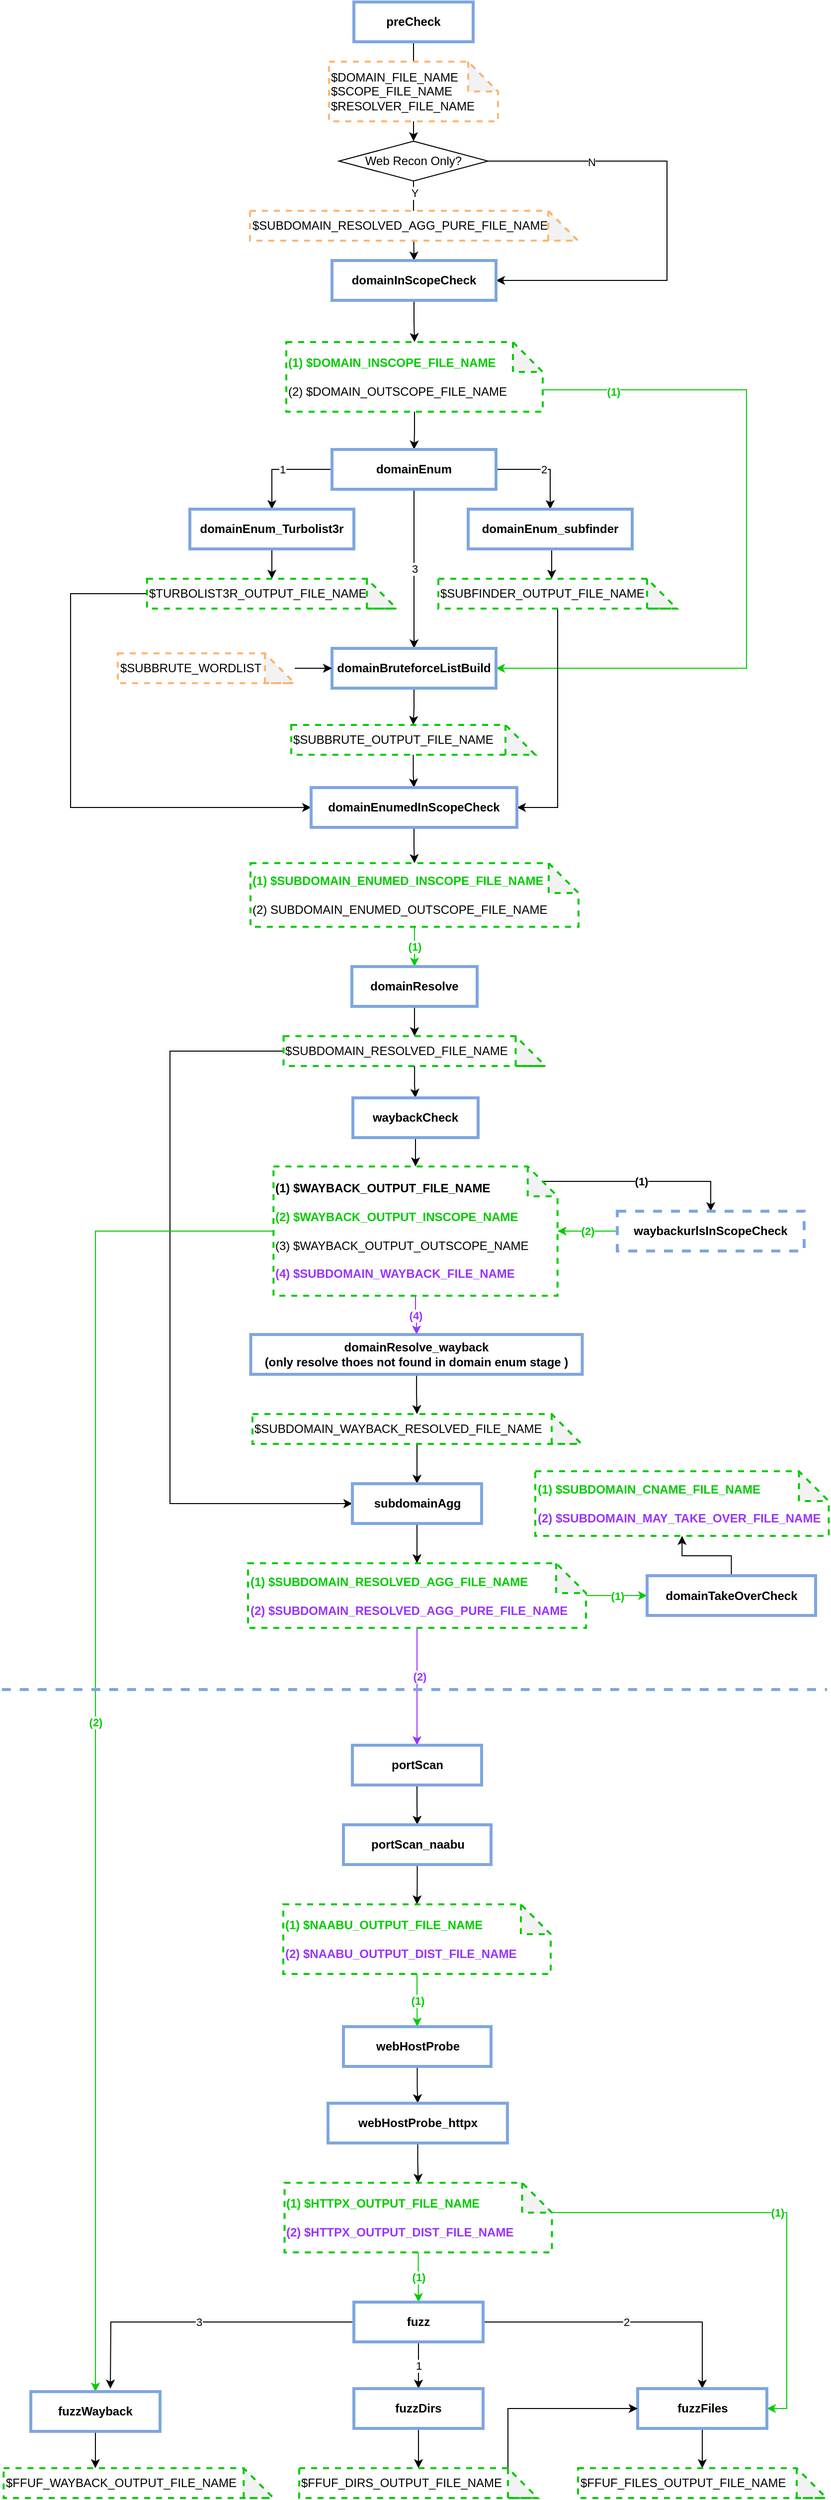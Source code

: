 <mxfile version="15.9.4" type="github">
  <diagram id="LXGc0nrao9tOf8FtnGRV" name="Page-1">
    <mxGraphModel dx="1422" dy="740" grid="1" gridSize="10" guides="1" tooltips="1" connect="1" arrows="1" fold="1" page="1" pageScale="1" pageWidth="850" pageHeight="1100" math="0" shadow="0">
      <root>
        <mxCell id="0" />
        <mxCell id="1" parent="0" />
        <mxCell id="cuUn9cVlMo7e2SbROQ6p-12" style="edgeStyle=orthogonalEdgeStyle;rounded=0;orthogonalLoop=1;jettySize=auto;html=1;entryX=0.5;entryY=0;entryDx=0;entryDy=0;entryPerimeter=0;" parent="1" source="cuUn9cVlMo7e2SbROQ6p-1" target="cuUn9cVlMo7e2SbROQ6p-11" edge="1">
          <mxGeometry relative="1" as="geometry" />
        </mxCell>
        <mxCell id="cuUn9cVlMo7e2SbROQ6p-1" value="preCheck" style="rounded=0;whiteSpace=wrap;html=1;strokeColor=#7EA6E0;strokeWidth=3;fontStyle=1" parent="1" vertex="1">
          <mxGeometry x="365" y="30" width="120" height="40" as="geometry" />
        </mxCell>
        <mxCell id="cuUn9cVlMo7e2SbROQ6p-9" value="&lt;div&gt;$DOMAIN_FILE_NAME&lt;/div&gt;&lt;div&gt;$SCOPE_FILE_NAME&lt;/div&gt;&lt;div&gt;$RESOLVER_FILE_NAME&lt;br&gt;&lt;/div&gt;" style="shape=note;whiteSpace=wrap;html=1;backgroundOutline=1;darkOpacity=0.05;dashed=1;align=left;strokeColor=#FFB570;strokeWidth=2;" parent="1" vertex="1">
          <mxGeometry x="340" y="90" width="170" height="60" as="geometry" />
        </mxCell>
        <mxCell id="cuUn9cVlMo7e2SbROQ6p-16" value="Y" style="edgeStyle=orthogonalEdgeStyle;rounded=0;orthogonalLoop=1;jettySize=auto;html=1;entryX=0.5;entryY=0;entryDx=0;entryDy=0;" parent="1" source="cuUn9cVlMo7e2SbROQ6p-11" target="cuUn9cVlMo7e2SbROQ6p-15" edge="1">
          <mxGeometry x="-0.716" y="1" relative="1" as="geometry">
            <mxPoint x="425" y="290" as="targetPoint" />
            <mxPoint as="offset" />
          </mxGeometry>
        </mxCell>
        <mxCell id="cuUn9cVlMo7e2SbROQ6p-17" style="edgeStyle=orthogonalEdgeStyle;rounded=0;orthogonalLoop=1;jettySize=auto;html=1;entryX=1;entryY=0.5;entryDx=0;entryDy=0;" parent="1" source="cuUn9cVlMo7e2SbROQ6p-11" target="cuUn9cVlMo7e2SbROQ6p-15" edge="1">
          <mxGeometry relative="1" as="geometry">
            <Array as="points">
              <mxPoint x="680" y="190" />
              <mxPoint x="680" y="310" />
            </Array>
          </mxGeometry>
        </mxCell>
        <mxCell id="cuUn9cVlMo7e2SbROQ6p-18" value="N" style="edgeLabel;html=1;align=center;verticalAlign=middle;resizable=0;points=[];" parent="cuUn9cVlMo7e2SbROQ6p-17" vertex="1" connectable="0">
          <mxGeometry x="-0.559" y="-1" relative="1" as="geometry">
            <mxPoint as="offset" />
          </mxGeometry>
        </mxCell>
        <mxCell id="cuUn9cVlMo7e2SbROQ6p-11" value="Web Recon Only?" style="strokeWidth=1;html=1;shape=mxgraph.flowchart.decision;whiteSpace=wrap;" parent="1" vertex="1">
          <mxGeometry x="350" y="170" width="150" height="40" as="geometry" />
        </mxCell>
        <mxCell id="cuUn9cVlMo7e2SbROQ6p-13" value="$SUBDOMAIN_RESOLVED_AGG_PURE_FILE_NAME" style="shape=note;whiteSpace=wrap;html=1;backgroundOutline=1;darkOpacity=0.05;dashed=1;align=left;strokeColor=#FFB570;strokeWidth=2;" parent="1" vertex="1">
          <mxGeometry x="260.5" y="240" width="330" height="30" as="geometry" />
        </mxCell>
        <mxCell id="cuUn9cVlMo7e2SbROQ6p-21" style="edgeStyle=orthogonalEdgeStyle;rounded=0;orthogonalLoop=1;jettySize=auto;html=1;" parent="1" source="cuUn9cVlMo7e2SbROQ6p-15" target="cuUn9cVlMo7e2SbROQ6p-20" edge="1">
          <mxGeometry relative="1" as="geometry" />
        </mxCell>
        <mxCell id="cuUn9cVlMo7e2SbROQ6p-15" value="domainInScopeCheck" style="rounded=0;whiteSpace=wrap;html=1;strokeColor=#7EA6E0;strokeWidth=3;fontStyle=1" parent="1" vertex="1">
          <mxGeometry x="343" y="290" width="165" height="40" as="geometry" />
        </mxCell>
        <mxCell id="cuUn9cVlMo7e2SbROQ6p-25" value="" style="edgeStyle=orthogonalEdgeStyle;rounded=0;orthogonalLoop=1;jettySize=auto;html=1;" parent="1" source="cuUn9cVlMo7e2SbROQ6p-20" target="cuUn9cVlMo7e2SbROQ6p-22" edge="1">
          <mxGeometry relative="1" as="geometry" />
        </mxCell>
        <mxCell id="cuUn9cVlMo7e2SbROQ6p-36" style="edgeStyle=orthogonalEdgeStyle;rounded=0;orthogonalLoop=1;jettySize=auto;html=1;exitX=0;exitY=0;exitDx=227;exitDy=50;exitPerimeter=0;entryX=1;entryY=0.5;entryDx=0;entryDy=0;strokeColor=#00CC00;" parent="1" source="cuUn9cVlMo7e2SbROQ6p-20" edge="1" target="cuUn9cVlMo7e2SbROQ6p-34">
          <mxGeometry relative="1" as="geometry">
            <mxPoint x="508" y="650" as="targetPoint" />
            <Array as="points">
              <mxPoint x="539" y="420" />
              <mxPoint x="760" y="420" />
              <mxPoint x="760" y="700" />
            </Array>
          </mxGeometry>
        </mxCell>
        <mxCell id="Xd_W4RnT6NYQOye98UK4-36" value="(1)" style="edgeLabel;html=1;align=center;verticalAlign=middle;resizable=0;points=[];fontColor=#00CC00;fontStyle=1" vertex="1" connectable="0" parent="cuUn9cVlMo7e2SbROQ6p-36">
          <mxGeometry x="-0.73" y="-2" relative="1" as="geometry">
            <mxPoint as="offset" />
          </mxGeometry>
        </mxCell>
        <mxCell id="cuUn9cVlMo7e2SbROQ6p-20" value="&lt;div&gt;&lt;font color=&quot;#00CC00&quot;&gt;&lt;b&gt;(1) $DOMAIN_INSCOPE_FILE_NAME&lt;/b&gt;&lt;/font&gt;&lt;/div&gt;&lt;div&gt;&lt;br&gt;&lt;/div&gt;&lt;div&gt;(2) $DOMAIN_OUTSCOPE_FILE_NAME&lt;/div&gt;" style="shape=note;whiteSpace=wrap;html=1;backgroundOutline=1;darkOpacity=0.05;dashed=1;align=left;strokeColor=#00CC00;strokeWidth=2;" parent="1" vertex="1">
          <mxGeometry x="297" y="372" width="258" height="70" as="geometry" />
        </mxCell>
        <mxCell id="cuUn9cVlMo7e2SbROQ6p-26" value="2" style="edgeStyle=orthogonalEdgeStyle;rounded=0;orthogonalLoop=1;jettySize=auto;html=1;entryX=0.5;entryY=0;entryDx=0;entryDy=0;exitX=1;exitY=0.5;exitDx=0;exitDy=0;" parent="1" source="cuUn9cVlMo7e2SbROQ6p-22" target="cuUn9cVlMo7e2SbROQ6p-24" edge="1">
          <mxGeometry relative="1" as="geometry">
            <mxPoint x="560" y="530" as="targetPoint" />
          </mxGeometry>
        </mxCell>
        <mxCell id="cuUn9cVlMo7e2SbROQ6p-27" value="1" style="edgeStyle=orthogonalEdgeStyle;rounded=0;orthogonalLoop=1;jettySize=auto;html=1;exitX=0;exitY=0.5;exitDx=0;exitDy=0;entryX=0.5;entryY=0;entryDx=0;entryDy=0;" parent="1" source="cuUn9cVlMo7e2SbROQ6p-22" target="cuUn9cVlMo7e2SbROQ6p-23" edge="1">
          <mxGeometry relative="1" as="geometry" />
        </mxCell>
        <mxCell id="cuUn9cVlMo7e2SbROQ6p-35" value="3" style="edgeStyle=orthogonalEdgeStyle;rounded=0;orthogonalLoop=1;jettySize=auto;html=1;entryX=0.5;entryY=0;entryDx=0;entryDy=0;" parent="1" source="cuUn9cVlMo7e2SbROQ6p-22" target="cuUn9cVlMo7e2SbROQ6p-34" edge="1">
          <mxGeometry relative="1" as="geometry" />
        </mxCell>
        <mxCell id="cuUn9cVlMo7e2SbROQ6p-22" value="domainEnum" style="rounded=0;whiteSpace=wrap;html=1;strokeColor=#7EA6E0;strokeWidth=3;fontStyle=1" parent="1" vertex="1">
          <mxGeometry x="343" y="480" width="165" height="40" as="geometry" />
        </mxCell>
        <mxCell id="cuUn9cVlMo7e2SbROQ6p-30" value="" style="edgeStyle=orthogonalEdgeStyle;rounded=0;orthogonalLoop=1;jettySize=auto;html=1;" parent="1" source="cuUn9cVlMo7e2SbROQ6p-23" target="cuUn9cVlMo7e2SbROQ6p-28" edge="1">
          <mxGeometry relative="1" as="geometry" />
        </mxCell>
        <mxCell id="cuUn9cVlMo7e2SbROQ6p-23" value="domainEnum_Turbolist3r" style="rounded=0;whiteSpace=wrap;html=1;strokeColor=#7EA6E0;strokeWidth=3;fontStyle=1" parent="1" vertex="1">
          <mxGeometry x="200" y="540" width="165" height="40" as="geometry" />
        </mxCell>
        <mxCell id="cuUn9cVlMo7e2SbROQ6p-33" style="edgeStyle=orthogonalEdgeStyle;rounded=0;orthogonalLoop=1;jettySize=auto;html=1;exitX=0.5;exitY=1;exitDx=0;exitDy=0;entryX=0.475;entryY=0;entryDx=0;entryDy=0;entryPerimeter=0;" parent="1" source="cuUn9cVlMo7e2SbROQ6p-24" target="cuUn9cVlMo7e2SbROQ6p-29" edge="1">
          <mxGeometry relative="1" as="geometry" />
        </mxCell>
        <mxCell id="cuUn9cVlMo7e2SbROQ6p-24" value="domainEnum_subfinder" style="rounded=0;whiteSpace=wrap;html=1;strokeColor=#7EA6E0;strokeWidth=3;fontStyle=1" parent="1" vertex="1">
          <mxGeometry x="480" y="540" width="165" height="40" as="geometry" />
        </mxCell>
        <mxCell id="cuUn9cVlMo7e2SbROQ6p-47" style="edgeStyle=orthogonalEdgeStyle;rounded=0;orthogonalLoop=1;jettySize=auto;html=1;entryX=0;entryY=0.5;entryDx=0;entryDy=0;exitX=0;exitY=0.5;exitDx=0;exitDy=0;exitPerimeter=0;" parent="1" source="cuUn9cVlMo7e2SbROQ6p-28" target="cuUn9cVlMo7e2SbROQ6p-44" edge="1">
          <mxGeometry relative="1" as="geometry">
            <Array as="points">
              <mxPoint x="80" y="625" />
              <mxPoint x="80" y="840" />
            </Array>
          </mxGeometry>
        </mxCell>
        <mxCell id="cuUn9cVlMo7e2SbROQ6p-28" value="$TURBOLIST3R_OUTPUT_FILE_NAME" style="shape=note;whiteSpace=wrap;html=1;backgroundOutline=1;darkOpacity=0.05;dashed=1;align=left;strokeColor=#00CC00;strokeWidth=2;" parent="1" vertex="1">
          <mxGeometry x="156.88" y="610" width="251.25" height="30" as="geometry" />
        </mxCell>
        <mxCell id="cuUn9cVlMo7e2SbROQ6p-46" style="edgeStyle=orthogonalEdgeStyle;rounded=0;orthogonalLoop=1;jettySize=auto;html=1;entryX=1;entryY=0.5;entryDx=0;entryDy=0;" parent="1" source="cuUn9cVlMo7e2SbROQ6p-29" target="cuUn9cVlMo7e2SbROQ6p-44" edge="1">
          <mxGeometry relative="1" as="geometry" />
        </mxCell>
        <mxCell id="cuUn9cVlMo7e2SbROQ6p-29" value="$SUBFINDER_OUTPUT_FILE_NAME" style="shape=note;whiteSpace=wrap;html=1;backgroundOutline=1;darkOpacity=0.05;dashed=1;align=left;strokeColor=#00CC00;strokeWidth=2;" parent="1" vertex="1">
          <mxGeometry x="450" y="610" width="240" height="30" as="geometry" />
        </mxCell>
        <mxCell id="cuUn9cVlMo7e2SbROQ6p-43" value="" style="edgeStyle=orthogonalEdgeStyle;rounded=0;orthogonalLoop=1;jettySize=auto;html=1;" parent="1" source="cuUn9cVlMo7e2SbROQ6p-34" target="cuUn9cVlMo7e2SbROQ6p-42" edge="1">
          <mxGeometry relative="1" as="geometry" />
        </mxCell>
        <mxCell id="cuUn9cVlMo7e2SbROQ6p-34" value="domainBruteforceListBuild" style="rounded=0;whiteSpace=wrap;html=1;strokeColor=#7EA6E0;strokeWidth=3;fontStyle=1" parent="1" vertex="1">
          <mxGeometry x="343" y="680" width="165" height="40" as="geometry" />
        </mxCell>
        <mxCell id="cuUn9cVlMo7e2SbROQ6p-41" style="edgeStyle=orthogonalEdgeStyle;rounded=0;orthogonalLoop=1;jettySize=auto;html=1;entryX=0;entryY=0.5;entryDx=0;entryDy=0;" parent="1" source="cuUn9cVlMo7e2SbROQ6p-40" target="cuUn9cVlMo7e2SbROQ6p-34" edge="1">
          <mxGeometry relative="1" as="geometry" />
        </mxCell>
        <mxCell id="cuUn9cVlMo7e2SbROQ6p-40" value="$SUBBRUTE_WORDLIST" style="shape=note;whiteSpace=wrap;html=1;backgroundOutline=1;darkOpacity=0.05;dashed=1;align=left;strokeColor=#FFB570;strokeWidth=2;" parent="1" vertex="1">
          <mxGeometry x="127.5" y="685" width="178" height="30" as="geometry" />
        </mxCell>
        <mxCell id="cuUn9cVlMo7e2SbROQ6p-45" value="" style="edgeStyle=orthogonalEdgeStyle;rounded=0;orthogonalLoop=1;jettySize=auto;html=1;" parent="1" source="cuUn9cVlMo7e2SbROQ6p-42" target="cuUn9cVlMo7e2SbROQ6p-44" edge="1">
          <mxGeometry relative="1" as="geometry" />
        </mxCell>
        <mxCell id="cuUn9cVlMo7e2SbROQ6p-42" value="$SUBBRUTE_OUTPUT_FILE_NAME" style="shape=note;whiteSpace=wrap;html=1;backgroundOutline=1;darkOpacity=0.05;dashed=1;align=left;strokeColor=#00CC00;strokeWidth=2;" parent="1" vertex="1">
          <mxGeometry x="302" y="757" width="245.5" height="30" as="geometry" />
        </mxCell>
        <mxCell id="Xd_W4RnT6NYQOye98UK4-3" style="edgeStyle=orthogonalEdgeStyle;rounded=0;orthogonalLoop=1;jettySize=auto;html=1;entryX=0.5;entryY=0;entryDx=0;entryDy=0;entryPerimeter=0;" edge="1" parent="1" source="cuUn9cVlMo7e2SbROQ6p-44" target="Xd_W4RnT6NYQOye98UK4-1">
          <mxGeometry relative="1" as="geometry" />
        </mxCell>
        <mxCell id="cuUn9cVlMo7e2SbROQ6p-44" value="domainEnumedInScopeCheck" style="rounded=0;whiteSpace=wrap;html=1;strokeColor=#7EA6E0;strokeWidth=3;fontStyle=1" parent="1" vertex="1">
          <mxGeometry x="322" y="820" width="207" height="40" as="geometry" />
        </mxCell>
        <mxCell id="Xd_W4RnT6NYQOye98UK4-8" value="(1)" style="edgeStyle=orthogonalEdgeStyle;rounded=0;orthogonalLoop=1;jettySize=auto;html=1;exitX=0.5;exitY=1;exitDx=0;exitDy=0;exitPerimeter=0;fontStyle=1;fontColor=#00CC00;strokeColor=#00CC00;" edge="1" parent="1" source="Xd_W4RnT6NYQOye98UK4-1" target="Xd_W4RnT6NYQOye98UK4-7">
          <mxGeometry relative="1" as="geometry" />
        </mxCell>
        <mxCell id="Xd_W4RnT6NYQOye98UK4-1" value="&lt;div&gt;&lt;font color=&quot;#00CC00&quot;&gt;&lt;b&gt;(1) $SUBDOMAIN_ENUMED_INSCOPE_FILE_NAME&lt;/b&gt;&lt;/font&gt;&lt;/div&gt;&lt;div&gt;&lt;br&gt;&lt;/div&gt;&lt;div&gt;(2) SUBDOMAIN_ENUMED_OUTSCOPE_FILE_NAME&lt;/div&gt;" style="shape=note;whiteSpace=wrap;html=1;backgroundOutline=1;darkOpacity=0.05;dashed=1;align=left;strokeColor=#00CC00;strokeWidth=2;" vertex="1" parent="1">
          <mxGeometry x="261" y="896" width="330" height="64" as="geometry" />
        </mxCell>
        <mxCell id="Xd_W4RnT6NYQOye98UK4-11" value="" style="edgeStyle=orthogonalEdgeStyle;rounded=0;orthogonalLoop=1;jettySize=auto;html=1;" edge="1" parent="1" source="Xd_W4RnT6NYQOye98UK4-7" target="Xd_W4RnT6NYQOye98UK4-10">
          <mxGeometry relative="1" as="geometry" />
        </mxCell>
        <mxCell id="Xd_W4RnT6NYQOye98UK4-7" value="domainResolve" style="rounded=0;whiteSpace=wrap;html=1;strokeColor=#7EA6E0;strokeWidth=3;fontStyle=1" vertex="1" parent="1">
          <mxGeometry x="363" y="1000" width="126" height="40" as="geometry" />
        </mxCell>
        <mxCell id="Xd_W4RnT6NYQOye98UK4-13" value="" style="edgeStyle=orthogonalEdgeStyle;rounded=0;orthogonalLoop=1;jettySize=auto;html=1;" edge="1" parent="1" source="Xd_W4RnT6NYQOye98UK4-10" target="Xd_W4RnT6NYQOye98UK4-12">
          <mxGeometry relative="1" as="geometry" />
        </mxCell>
        <mxCell id="Xd_W4RnT6NYQOye98UK4-31" style="edgeStyle=orthogonalEdgeStyle;rounded=0;orthogonalLoop=1;jettySize=auto;html=1;entryX=0;entryY=0.5;entryDx=0;entryDy=0;" edge="1" parent="1" source="Xd_W4RnT6NYQOye98UK4-10" target="Xd_W4RnT6NYQOye98UK4-29">
          <mxGeometry relative="1" as="geometry">
            <Array as="points">
              <mxPoint x="180" y="1085" />
              <mxPoint x="180" y="1540" />
            </Array>
          </mxGeometry>
        </mxCell>
        <mxCell id="Xd_W4RnT6NYQOye98UK4-10" value="$SUBDOMAIN_RESOLVED_FILE_NAME" style="shape=note;whiteSpace=wrap;html=1;backgroundOutline=1;darkOpacity=0.05;dashed=1;align=left;strokeColor=#00CC00;strokeWidth=2;" vertex="1" parent="1">
          <mxGeometry x="294.25" y="1070" width="263.5" height="30" as="geometry" />
        </mxCell>
        <mxCell id="Xd_W4RnT6NYQOye98UK4-67" value="" style="edgeStyle=orthogonalEdgeStyle;rounded=0;orthogonalLoop=1;jettySize=auto;html=1;fontColor=#000000;strokeColor=#000000;strokeWidth=1;" edge="1" parent="1" source="Xd_W4RnT6NYQOye98UK4-12" target="Xd_W4RnT6NYQOye98UK4-16">
          <mxGeometry relative="1" as="geometry" />
        </mxCell>
        <mxCell id="Xd_W4RnT6NYQOye98UK4-12" value="waybackCheck" style="rounded=0;whiteSpace=wrap;html=1;strokeColor=#7EA6E0;strokeWidth=3;fontStyle=1" vertex="1" parent="1">
          <mxGeometry x="364" y="1132" width="126" height="40" as="geometry" />
        </mxCell>
        <mxCell id="Xd_W4RnT6NYQOye98UK4-64" value="(1)" style="edgeStyle=orthogonalEdgeStyle;rounded=0;orthogonalLoop=1;jettySize=auto;html=1;entryX=0.5;entryY=0;entryDx=0;entryDy=0;fontColor=#000000;strokeColor=#000000;strokeWidth=1;exitX=0;exitY=0;exitDx=270.75;exitDy=15;exitPerimeter=0;fontStyle=1" edge="1" parent="1" source="Xd_W4RnT6NYQOye98UK4-16" target="Xd_W4RnT6NYQOye98UK4-17">
          <mxGeometry relative="1" as="geometry">
            <Array as="points">
              <mxPoint x="724" y="1216" />
            </Array>
          </mxGeometry>
        </mxCell>
        <mxCell id="Xd_W4RnT6NYQOye98UK4-66" value="(4)" style="edgeStyle=orthogonalEdgeStyle;rounded=0;orthogonalLoop=1;jettySize=auto;html=1;fontColor=#9933FF;strokeColor=#9933FF;strokeWidth=1;fontStyle=1" edge="1" parent="1" source="Xd_W4RnT6NYQOye98UK4-16" target="Xd_W4RnT6NYQOye98UK4-25">
          <mxGeometry relative="1" as="geometry" />
        </mxCell>
        <mxCell id="Xd_W4RnT6NYQOye98UK4-68" value="(2)" style="edgeStyle=orthogonalEdgeStyle;rounded=0;orthogonalLoop=1;jettySize=auto;html=1;fontColor=#00CC00;strokeColor=#00CC00;strokeWidth=1;fontStyle=1" edge="1" parent="1" source="Xd_W4RnT6NYQOye98UK4-16" target="Xd_W4RnT6NYQOye98UK4-60">
          <mxGeometry relative="1" as="geometry" />
        </mxCell>
        <mxCell id="Xd_W4RnT6NYQOye98UK4-16" value="&lt;div&gt;&lt;b&gt;(1) $WAYBACK_OUTPUT_FILE_NAME&lt;/b&gt;&lt;/div&gt;&lt;div&gt;&lt;br&gt;&lt;/div&gt;&lt;div&gt;&lt;font color=&quot;#00CC00&quot;&gt;&lt;b&gt;(2) $WAYBACK_OUTPUT_INSCOPE_NAME&lt;/b&gt;&lt;/font&gt;&lt;/div&gt;&lt;div&gt;&lt;b&gt;&lt;br&gt;&lt;/b&gt;&lt;/div&gt;&lt;div&gt;(3) $WAYBACK_OUTPUT_OUTSCOPE_NAME&lt;/div&gt;&lt;div&gt;&lt;br&gt;&lt;/div&gt;&lt;div&gt;&lt;font color=&quot;#9933FF&quot;&gt;&lt;b&gt;(4) $SUBDOMAIN_WAYBACK_FILE_NAME&lt;/b&gt;&lt;/font&gt;&lt;/div&gt;" style="shape=note;whiteSpace=wrap;html=1;backgroundOutline=1;darkOpacity=0.05;dashed=1;align=left;strokeColor=#00CC00;strokeWidth=2;" vertex="1" parent="1">
          <mxGeometry x="284.13" y="1201" width="285.75" height="130" as="geometry" />
        </mxCell>
        <mxCell id="Xd_W4RnT6NYQOye98UK4-19" value="(2)" style="edgeStyle=orthogonalEdgeStyle;rounded=0;orthogonalLoop=1;jettySize=auto;html=1;fontStyle=1;fontColor=#00CC00;strokeColor=#00CC00;" edge="1" parent="1" source="Xd_W4RnT6NYQOye98UK4-17" target="Xd_W4RnT6NYQOye98UK4-16">
          <mxGeometry relative="1" as="geometry" />
        </mxCell>
        <mxCell id="Xd_W4RnT6NYQOye98UK4-17" value="waybackurlsInScopeCheck" style="rounded=0;whiteSpace=wrap;html=1;strokeColor=#7EA6E0;strokeWidth=3;dashed=1;fontStyle=1" vertex="1" parent="1">
          <mxGeometry x="630" y="1246" width="188" height="40" as="geometry" />
        </mxCell>
        <mxCell id="Xd_W4RnT6NYQOye98UK4-28" value="" style="edgeStyle=orthogonalEdgeStyle;rounded=0;orthogonalLoop=1;jettySize=auto;html=1;" edge="1" parent="1" source="Xd_W4RnT6NYQOye98UK4-25" target="Xd_W4RnT6NYQOye98UK4-27">
          <mxGeometry relative="1" as="geometry" />
        </mxCell>
        <mxCell id="Xd_W4RnT6NYQOye98UK4-25" value="&lt;div&gt;domainResolve_wayback&lt;/div&gt;&lt;div&gt;(only resolve thoes not found in domain enum stage )&lt;br&gt;&lt;/div&gt;" style="rounded=0;whiteSpace=wrap;html=1;strokeColor=#7EA6E0;strokeWidth=3;fontStyle=1" vertex="1" parent="1">
          <mxGeometry x="261.25" y="1370" width="333.5" height="40" as="geometry" />
        </mxCell>
        <mxCell id="Xd_W4RnT6NYQOye98UK4-30" value="" style="edgeStyle=orthogonalEdgeStyle;rounded=0;orthogonalLoop=1;jettySize=auto;html=1;" edge="1" parent="1" source="Xd_W4RnT6NYQOye98UK4-27" target="Xd_W4RnT6NYQOye98UK4-29">
          <mxGeometry relative="1" as="geometry" />
        </mxCell>
        <mxCell id="Xd_W4RnT6NYQOye98UK4-27" value="$SUBDOMAIN_WAYBACK_RESOLVED_FILE_NAME" style="shape=note;whiteSpace=wrap;html=1;backgroundOutline=1;darkOpacity=0.05;dashed=1;align=left;strokeColor=#00CC00;strokeWidth=2;" vertex="1" parent="1">
          <mxGeometry x="263" y="1450" width="331" height="30" as="geometry" />
        </mxCell>
        <mxCell id="Xd_W4RnT6NYQOye98UK4-37" value="" style="edgeStyle=orthogonalEdgeStyle;rounded=0;orthogonalLoop=1;jettySize=auto;html=1;fontColor=#33FF33;" edge="1" parent="1" source="Xd_W4RnT6NYQOye98UK4-29" target="Xd_W4RnT6NYQOye98UK4-32">
          <mxGeometry relative="1" as="geometry" />
        </mxCell>
        <mxCell id="Xd_W4RnT6NYQOye98UK4-29" value="subdomainAgg" style="rounded=0;whiteSpace=wrap;html=1;strokeColor=#7EA6E0;strokeWidth=3;fontStyle=1" vertex="1" parent="1">
          <mxGeometry x="363.5" y="1520" width="130" height="40" as="geometry" />
        </mxCell>
        <mxCell id="Xd_W4RnT6NYQOye98UK4-39" value="(1)" style="edgeStyle=orthogonalEdgeStyle;rounded=0;orthogonalLoop=1;jettySize=auto;html=1;fontColor=#00CC00;fontStyle=1;strokeColor=#00CC00;" edge="1" parent="1" source="Xd_W4RnT6NYQOye98UK4-32" target="Xd_W4RnT6NYQOye98UK4-38">
          <mxGeometry relative="1" as="geometry" />
        </mxCell>
        <mxCell id="Xd_W4RnT6NYQOye98UK4-47" style="edgeStyle=orthogonalEdgeStyle;rounded=0;orthogonalLoop=1;jettySize=auto;html=1;entryX=0.5;entryY=0;entryDx=0;entryDy=0;fontColor=#9933FF;strokeColor=#9933FF;strokeWidth=1;fontStyle=1;align=center;" edge="1" parent="1" source="Xd_W4RnT6NYQOye98UK4-32" target="Xd_W4RnT6NYQOye98UK4-42">
          <mxGeometry relative="1" as="geometry" />
        </mxCell>
        <mxCell id="Xd_W4RnT6NYQOye98UK4-48" value="(2)" style="edgeLabel;html=1;align=center;verticalAlign=middle;resizable=0;points=[];fontColor=#9933FF;fontStyle=1" vertex="1" connectable="0" parent="Xd_W4RnT6NYQOye98UK4-47">
          <mxGeometry x="-0.166" y="2" relative="1" as="geometry">
            <mxPoint as="offset" />
          </mxGeometry>
        </mxCell>
        <mxCell id="Xd_W4RnT6NYQOye98UK4-32" value="&lt;div&gt;&lt;font color=&quot;#00CC00&quot;&gt;&lt;b&gt;(1) $SUBDOMAIN_RESOLVED_AGG_FILE_NAME&lt;/b&gt;&lt;/font&gt;&lt;/div&gt;&lt;div&gt;&lt;br&gt;&lt;/div&gt;&lt;div&gt;&lt;font color=&quot;#9933FF&quot;&gt;&lt;b&gt;(2) $SUBDOMAIN_RESOLVED_AGG_PURE_FILE_NAME&lt;/b&gt;&lt;/font&gt;&lt;/div&gt;" style="shape=note;whiteSpace=wrap;html=1;backgroundOutline=1;darkOpacity=0.05;dashed=1;align=left;strokeColor=#00CC00;strokeWidth=2;" vertex="1" parent="1">
          <mxGeometry x="258.5" y="1600" width="340" height="65" as="geometry" />
        </mxCell>
        <mxCell id="Xd_W4RnT6NYQOye98UK4-41" value="" style="edgeStyle=orthogonalEdgeStyle;rounded=0;orthogonalLoop=1;jettySize=auto;html=1;fontColor=#9933FF;strokeColor=#000000;" edge="1" parent="1" source="Xd_W4RnT6NYQOye98UK4-38" target="Xd_W4RnT6NYQOye98UK4-40">
          <mxGeometry relative="1" as="geometry" />
        </mxCell>
        <mxCell id="Xd_W4RnT6NYQOye98UK4-38" value="domainTakeOverCheck" style="rounded=0;whiteSpace=wrap;html=1;strokeColor=#7EA6E0;strokeWidth=3;fontStyle=1" vertex="1" parent="1">
          <mxGeometry x="660" y="1612.5" width="169.5" height="40" as="geometry" />
        </mxCell>
        <mxCell id="Xd_W4RnT6NYQOye98UK4-40" value="&lt;div&gt;&lt;font color=&quot;#00CC00&quot;&gt;&lt;b&gt;(1) $SUBDOMAIN_CNAME_FILE_NAME&lt;/b&gt;&lt;/font&gt;&lt;/div&gt;&lt;div&gt;&lt;br&gt;&lt;/div&gt;&lt;div&gt;&lt;font color=&quot;#9933FF&quot;&gt;&lt;b&gt;(2) $SUBDOMAIN_MAY_TAKE_OVER_FILE_NAME&lt;/b&gt;&lt;/font&gt;&lt;/div&gt;" style="shape=note;whiteSpace=wrap;html=1;backgroundOutline=1;darkOpacity=0.05;dashed=1;align=left;strokeColor=#00CC00;strokeWidth=2;" vertex="1" parent="1">
          <mxGeometry x="547.5" y="1507.5" width="295.25" height="65" as="geometry" />
        </mxCell>
        <mxCell id="Xd_W4RnT6NYQOye98UK4-46" value="" style="edgeStyle=orthogonalEdgeStyle;rounded=0;orthogonalLoop=1;jettySize=auto;html=1;fontColor=#9933FF;strokeColor=#000000;strokeWidth=1;" edge="1" parent="1" source="Xd_W4RnT6NYQOye98UK4-42" target="Xd_W4RnT6NYQOye98UK4-43">
          <mxGeometry relative="1" as="geometry" />
        </mxCell>
        <mxCell id="Xd_W4RnT6NYQOye98UK4-42" value="portScan" style="rounded=0;whiteSpace=wrap;html=1;strokeColor=#7EA6E0;strokeWidth=3;fontStyle=1" vertex="1" parent="1">
          <mxGeometry x="363.5" y="1783" width="130" height="40" as="geometry" />
        </mxCell>
        <mxCell id="Xd_W4RnT6NYQOye98UK4-50" value="" style="edgeStyle=orthogonalEdgeStyle;rounded=0;orthogonalLoop=1;jettySize=auto;html=1;fontColor=#000000;strokeColor=#000000;strokeWidth=1;" edge="1" parent="1" source="Xd_W4RnT6NYQOye98UK4-43" target="Xd_W4RnT6NYQOye98UK4-49">
          <mxGeometry relative="1" as="geometry" />
        </mxCell>
        <mxCell id="Xd_W4RnT6NYQOye98UK4-43" value="portScan_naabu" style="rounded=0;whiteSpace=wrap;html=1;strokeColor=#7EA6E0;strokeWidth=3;fontStyle=1" vertex="1" parent="1">
          <mxGeometry x="354.5" y="1863" width="148.5" height="40" as="geometry" />
        </mxCell>
        <mxCell id="Xd_W4RnT6NYQOye98UK4-45" value="" style="endArrow=none;dashed=1;html=1;rounded=0;fontColor=#9933FF;strokeColor=#7EA6E0;strokeWidth=3;" edge="1" parent="1">
          <mxGeometry width="50" height="50" relative="1" as="geometry">
            <mxPoint x="10.88" y="1727" as="sourcePoint" />
            <mxPoint x="841.13" y="1727" as="targetPoint" />
          </mxGeometry>
        </mxCell>
        <mxCell id="Xd_W4RnT6NYQOye98UK4-53" value="(1)" style="edgeStyle=orthogonalEdgeStyle;rounded=0;orthogonalLoop=1;jettySize=auto;html=1;fontColor=#00CC00;strokeColor=#00CC00;strokeWidth=1;fontStyle=1" edge="1" parent="1" source="Xd_W4RnT6NYQOye98UK4-49" target="Xd_W4RnT6NYQOye98UK4-51">
          <mxGeometry relative="1" as="geometry" />
        </mxCell>
        <mxCell id="Xd_W4RnT6NYQOye98UK4-49" value="&lt;div&gt;&lt;font color=&quot;#00CC00&quot;&gt;&lt;b&gt;(1) $NAABU_OUTPUT_FILE_NAME&lt;/b&gt;&lt;/font&gt;&lt;/div&gt;&lt;div&gt;&lt;br&gt;&lt;/div&gt;&lt;div&gt;&lt;b&gt;&lt;font color=&quot;#9933FF&quot;&gt;(2) $NAABU_OUTPUT_DIST_FILE_NAME&lt;/font&gt;&lt;/b&gt;&lt;br&gt;&lt;/div&gt;" style="shape=note;whiteSpace=wrap;html=1;backgroundOutline=1;darkOpacity=0.05;dashed=1;align=left;strokeColor=#00CC00;strokeWidth=2;" vertex="1" parent="1">
          <mxGeometry x="294" y="1943" width="269" height="70" as="geometry" />
        </mxCell>
        <mxCell id="Xd_W4RnT6NYQOye98UK4-54" value="" style="edgeStyle=orthogonalEdgeStyle;rounded=0;orthogonalLoop=1;jettySize=auto;html=1;fontColor=#00CC00;strokeColor=#000000;strokeWidth=1;" edge="1" parent="1" source="Xd_W4RnT6NYQOye98UK4-51" target="Xd_W4RnT6NYQOye98UK4-52">
          <mxGeometry relative="1" as="geometry" />
        </mxCell>
        <mxCell id="Xd_W4RnT6NYQOye98UK4-51" value="webHostProbe" style="rounded=0;whiteSpace=wrap;html=1;strokeColor=#7EA6E0;strokeWidth=3;fontStyle=1" vertex="1" parent="1">
          <mxGeometry x="354.5" y="2066" width="148.5" height="40" as="geometry" />
        </mxCell>
        <mxCell id="Xd_W4RnT6NYQOye98UK4-56" value="" style="edgeStyle=orthogonalEdgeStyle;rounded=0;orthogonalLoop=1;jettySize=auto;html=1;fontColor=#00CC00;strokeColor=#000000;strokeWidth=1;" edge="1" parent="1" source="Xd_W4RnT6NYQOye98UK4-52" target="Xd_W4RnT6NYQOye98UK4-55">
          <mxGeometry relative="1" as="geometry" />
        </mxCell>
        <mxCell id="Xd_W4RnT6NYQOye98UK4-52" value="webHostProbe_httpx" style="rounded=0;whiteSpace=wrap;html=1;strokeColor=#7EA6E0;strokeWidth=3;fontStyle=1" vertex="1" parent="1">
          <mxGeometry x="339" y="2143" width="180.5" height="40" as="geometry" />
        </mxCell>
        <mxCell id="Xd_W4RnT6NYQOye98UK4-61" value="(1)" style="edgeStyle=orthogonalEdgeStyle;rounded=0;orthogonalLoop=1;jettySize=auto;html=1;fontColor=#00CC00;strokeColor=#00CC00;strokeWidth=1;fontStyle=1;entryX=0.5;entryY=0;entryDx=0;entryDy=0;" edge="1" parent="1" source="Xd_W4RnT6NYQOye98UK4-55" target="Xd_W4RnT6NYQOye98UK4-57">
          <mxGeometry x="0.004" relative="1" as="geometry">
            <mxPoint as="offset" />
          </mxGeometry>
        </mxCell>
        <mxCell id="Xd_W4RnT6NYQOye98UK4-78" value="(1)" style="edgeStyle=orthogonalEdgeStyle;rounded=0;orthogonalLoop=1;jettySize=auto;html=1;entryX=1;entryY=0.5;entryDx=0;entryDy=0;fontColor=#00CC00;strokeColor=#00CC00;strokeWidth=1;exitX=0;exitY=0;exitDx=269;exitDy=30;exitPerimeter=0;fontStyle=1" edge="1" parent="1" source="Xd_W4RnT6NYQOye98UK4-55" target="Xd_W4RnT6NYQOye98UK4-59">
          <mxGeometry relative="1" as="geometry" />
        </mxCell>
        <mxCell id="Xd_W4RnT6NYQOye98UK4-55" value="&lt;div&gt;&lt;font color=&quot;#00CC00&quot;&gt;&lt;b&gt;(1) $HTTPX_OUTPUT_FILE_NAME&lt;/b&gt;&lt;/font&gt;&lt;/div&gt;&lt;div&gt;&lt;br&gt;&lt;/div&gt;&lt;div&gt;&lt;b&gt;&lt;font color=&quot;#9933FF&quot;&gt;(2) $HTTPX_OUTPUT_DIST_FILE_NAME&lt;/font&gt;&lt;/b&gt;&lt;br&gt;&lt;/div&gt;" style="shape=note;whiteSpace=wrap;html=1;backgroundOutline=1;darkOpacity=0.05;dashed=1;align=left;strokeColor=#00CC00;strokeWidth=2;" vertex="1" parent="1">
          <mxGeometry x="295.25" y="2223" width="269" height="70" as="geometry" />
        </mxCell>
        <mxCell id="Xd_W4RnT6NYQOye98UK4-83" value="1" style="edgeStyle=orthogonalEdgeStyle;rounded=0;orthogonalLoop=1;jettySize=auto;html=1;fontColor=default;strokeColor=default;strokeWidth=1;" edge="1" parent="1" source="Xd_W4RnT6NYQOye98UK4-57" target="Xd_W4RnT6NYQOye98UK4-58">
          <mxGeometry relative="1" as="geometry" />
        </mxCell>
        <mxCell id="Xd_W4RnT6NYQOye98UK4-84" value="2" style="edgeStyle=orthogonalEdgeStyle;rounded=0;orthogonalLoop=1;jettySize=auto;html=1;entryX=0.5;entryY=0;entryDx=0;entryDy=0;fontColor=default;strokeColor=default;strokeWidth=1;" edge="1" parent="1" source="Xd_W4RnT6NYQOye98UK4-57" target="Xd_W4RnT6NYQOye98UK4-59">
          <mxGeometry relative="1" as="geometry" />
        </mxCell>
        <mxCell id="Xd_W4RnT6NYQOye98UK4-85" value="3" style="edgeStyle=orthogonalEdgeStyle;rounded=0;orthogonalLoop=1;jettySize=auto;html=1;fontColor=default;strokeColor=default;strokeWidth=1;" edge="1" parent="1" source="Xd_W4RnT6NYQOye98UK4-57">
          <mxGeometry relative="1" as="geometry">
            <mxPoint x="120" y="2430" as="targetPoint" />
          </mxGeometry>
        </mxCell>
        <mxCell id="Xd_W4RnT6NYQOye98UK4-57" value="fuzz" style="rounded=0;whiteSpace=wrap;html=1;strokeColor=#7EA6E0;strokeWidth=3;fontStyle=1" vertex="1" parent="1">
          <mxGeometry x="365" y="2343" width="130" height="40" as="geometry" />
        </mxCell>
        <mxCell id="Xd_W4RnT6NYQOye98UK4-77" style="edgeStyle=orthogonalEdgeStyle;rounded=0;orthogonalLoop=1;jettySize=auto;html=1;entryX=0.5;entryY=0;entryDx=0;entryDy=0;entryPerimeter=0;fontColor=#000000;strokeColor=default;strokeWidth=1;" edge="1" parent="1" source="Xd_W4RnT6NYQOye98UK4-58" target="Xd_W4RnT6NYQOye98UK4-73">
          <mxGeometry relative="1" as="geometry" />
        </mxCell>
        <mxCell id="Xd_W4RnT6NYQOye98UK4-58" value="fuzzDirs" style="rounded=0;whiteSpace=wrap;html=1;strokeColor=#7EA6E0;strokeWidth=3;fontStyle=1" vertex="1" parent="1">
          <mxGeometry x="365" y="2430" width="130" height="40" as="geometry" />
        </mxCell>
        <mxCell id="Xd_W4RnT6NYQOye98UK4-80" value="" style="edgeStyle=orthogonalEdgeStyle;rounded=0;orthogonalLoop=1;jettySize=auto;html=1;fontColor=default;strokeColor=default;strokeWidth=1;" edge="1" parent="1" source="Xd_W4RnT6NYQOye98UK4-59" target="Xd_W4RnT6NYQOye98UK4-74">
          <mxGeometry relative="1" as="geometry" />
        </mxCell>
        <mxCell id="Xd_W4RnT6NYQOye98UK4-59" value="fuzzFiles" style="rounded=0;whiteSpace=wrap;html=1;strokeColor=#7EA6E0;strokeWidth=3;fontStyle=1" vertex="1" parent="1">
          <mxGeometry x="650.5" y="2430" width="130" height="40" as="geometry" />
        </mxCell>
        <mxCell id="Xd_W4RnT6NYQOye98UK4-86" value="" style="edgeStyle=orthogonalEdgeStyle;rounded=0;orthogonalLoop=1;jettySize=auto;html=1;fontColor=default;strokeColor=default;strokeWidth=1;entryX=0.34;entryY=0;entryDx=0;entryDy=0;entryPerimeter=0;" edge="1" parent="1" source="Xd_W4RnT6NYQOye98UK4-60" target="Xd_W4RnT6NYQOye98UK4-82">
          <mxGeometry relative="1" as="geometry" />
        </mxCell>
        <mxCell id="Xd_W4RnT6NYQOye98UK4-60" value="fuzzWayback" style="rounded=0;whiteSpace=wrap;html=1;strokeColor=#7EA6E0;strokeWidth=3;fontStyle=1" vertex="1" parent="1">
          <mxGeometry x="40" y="2433" width="130" height="40" as="geometry" />
        </mxCell>
        <mxCell id="Xd_W4RnT6NYQOye98UK4-79" style="edgeStyle=orthogonalEdgeStyle;rounded=0;orthogonalLoop=1;jettySize=auto;html=1;entryX=0;entryY=0.5;entryDx=0;entryDy=0;fontColor=default;strokeColor=default;strokeWidth=1;exitX=0;exitY=0;exitDx=210;exitDy=0;exitPerimeter=0;" edge="1" parent="1" source="Xd_W4RnT6NYQOye98UK4-73" target="Xd_W4RnT6NYQOye98UK4-59">
          <mxGeometry relative="1" as="geometry" />
        </mxCell>
        <mxCell id="Xd_W4RnT6NYQOye98UK4-73" value="$FFUF_DIRS_OUTPUT_FILE_NAME" style="shape=note;whiteSpace=wrap;html=1;backgroundOutline=1;darkOpacity=0.05;dashed=1;align=left;strokeColor=#00CC00;strokeWidth=2;" vertex="1" parent="1">
          <mxGeometry x="310" y="2510" width="240" height="30" as="geometry" />
        </mxCell>
        <mxCell id="Xd_W4RnT6NYQOye98UK4-74" value="$FFUF_FILES_OUTPUT_FILE_NAME" style="shape=note;whiteSpace=wrap;html=1;backgroundOutline=1;darkOpacity=0.05;dashed=1;align=left;strokeColor=#00CC00;strokeWidth=2;" vertex="1" parent="1">
          <mxGeometry x="590.5" y="2510" width="250" height="30" as="geometry" />
        </mxCell>
        <mxCell id="Xd_W4RnT6NYQOye98UK4-82" value="$FFUF_WAYBACK_OUTPUT_FILE_NAME" style="shape=note;whiteSpace=wrap;html=1;backgroundOutline=1;darkOpacity=0.05;dashed=1;align=left;strokeColor=#00CC00;strokeWidth=2;" vertex="1" parent="1">
          <mxGeometry x="12.63" y="2510" width="271.5" height="30" as="geometry" />
        </mxCell>
      </root>
    </mxGraphModel>
  </diagram>
</mxfile>
